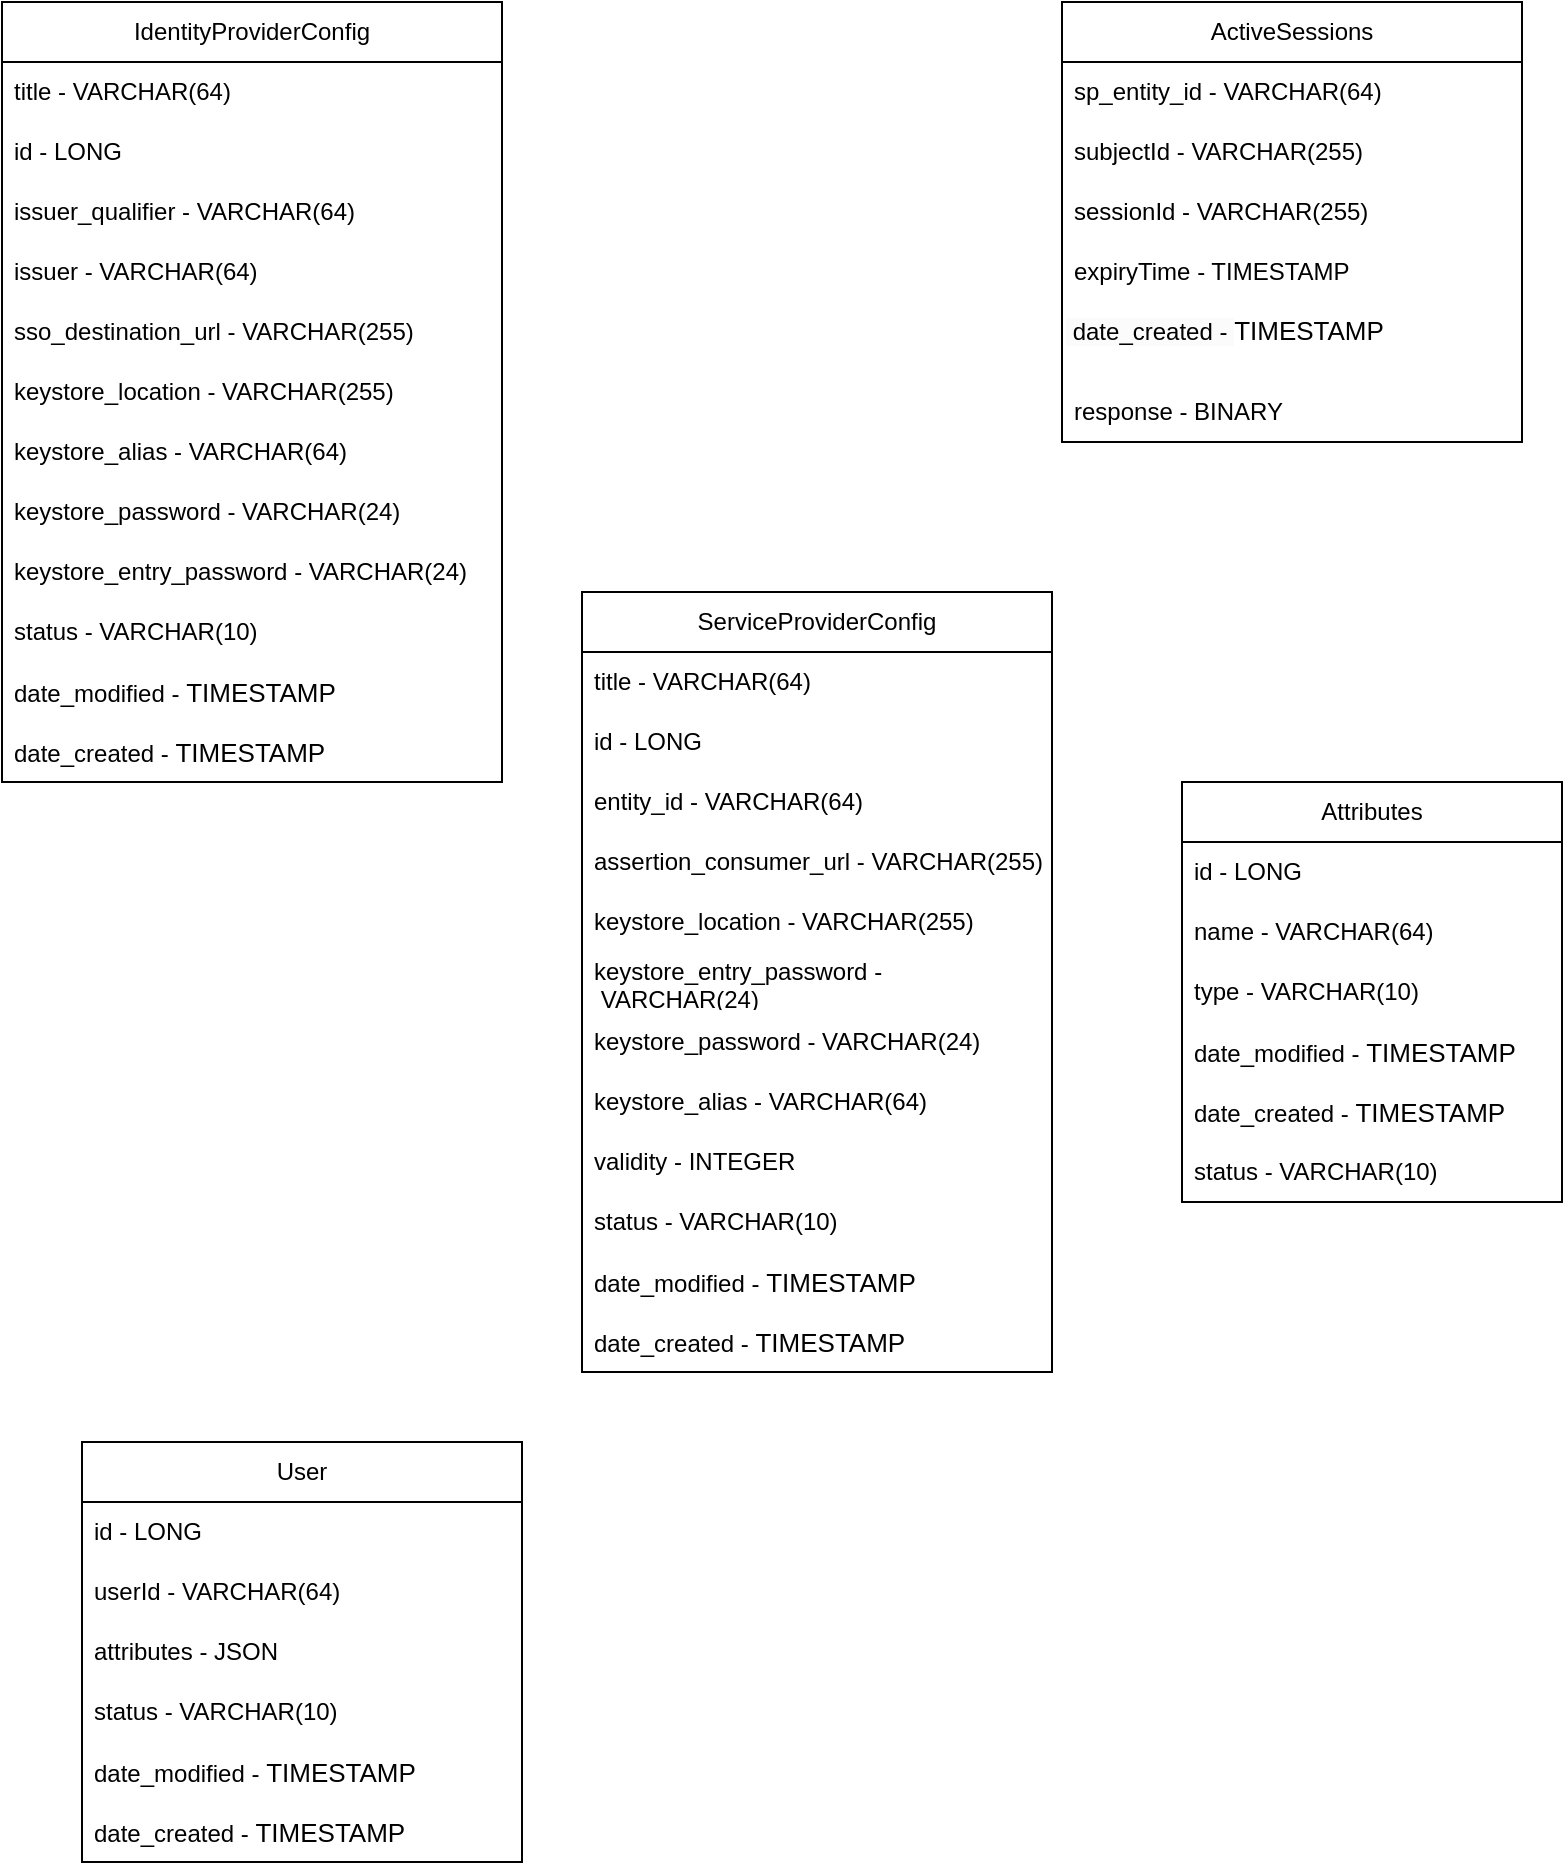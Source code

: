 <mxfile version="24.4.4" type="github">
  <diagram name="Page-1" id="2YBvvXClWsGukQMizWep">
    <mxGraphModel dx="876" dy="486" grid="1" gridSize="10" guides="1" tooltips="1" connect="1" arrows="1" fold="1" page="1" pageScale="1" pageWidth="850" pageHeight="1100" math="0" shadow="0">
      <root>
        <mxCell id="0" />
        <mxCell id="1" parent="0" />
        <mxCell id="p8NNw1cGVKf0BuAZIXrs-1" value="IdentityProviderConfig" style="swimlane;fontStyle=0;childLayout=stackLayout;horizontal=1;startSize=30;horizontalStack=0;resizeParent=1;resizeParentMax=0;resizeLast=0;collapsible=1;marginBottom=0;whiteSpace=wrap;html=1;" parent="1" vertex="1">
          <mxGeometry x="40" y="60" width="250" height="390" as="geometry" />
        </mxCell>
        <mxCell id="p8NNw1cGVKf0BuAZIXrs-16" value="title -&amp;nbsp;VARCHAR(64)" style="text;strokeColor=none;fillColor=none;align=left;verticalAlign=middle;spacingLeft=4;spacingRight=4;overflow=hidden;points=[[0,0.5],[1,0.5]];portConstraint=eastwest;rotatable=0;whiteSpace=wrap;html=1;" parent="p8NNw1cGVKf0BuAZIXrs-1" vertex="1">
          <mxGeometry y="30" width="250" height="30" as="geometry" />
        </mxCell>
        <mxCell id="p8NNw1cGVKf0BuAZIXrs-26" value="id - LONG" style="text;strokeColor=none;fillColor=none;align=left;verticalAlign=middle;spacingLeft=4;spacingRight=4;overflow=hidden;points=[[0,0.5],[1,0.5]];portConstraint=eastwest;rotatable=0;whiteSpace=wrap;html=1;" parent="p8NNw1cGVKf0BuAZIXrs-1" vertex="1">
          <mxGeometry y="60" width="250" height="30" as="geometry" />
        </mxCell>
        <mxCell id="p8NNw1cGVKf0BuAZIXrs-2" value="issuer_qualifier&amp;nbsp;-&amp;nbsp;VARCHAR(64)" style="text;strokeColor=none;fillColor=none;align=left;verticalAlign=middle;spacingLeft=4;spacingRight=4;overflow=hidden;points=[[0,0.5],[1,0.5]];portConstraint=eastwest;rotatable=0;whiteSpace=wrap;html=1;" parent="p8NNw1cGVKf0BuAZIXrs-1" vertex="1">
          <mxGeometry y="90" width="250" height="30" as="geometry" />
        </mxCell>
        <mxCell id="p8NNw1cGVKf0BuAZIXrs-3" value="issuer&amp;nbsp;-&amp;nbsp;VARCHAR(64)" style="text;strokeColor=none;fillColor=none;align=left;verticalAlign=middle;spacingLeft=4;spacingRight=4;overflow=hidden;points=[[0,0.5],[1,0.5]];portConstraint=eastwest;rotatable=0;whiteSpace=wrap;html=1;" parent="p8NNw1cGVKf0BuAZIXrs-1" vertex="1">
          <mxGeometry y="120" width="250" height="30" as="geometry" />
        </mxCell>
        <mxCell id="p8NNw1cGVKf0BuAZIXrs-4" value="sso_destination_url&amp;nbsp;-&amp;nbsp;VARCHAR(255)" style="text;strokeColor=none;fillColor=none;align=left;verticalAlign=middle;spacingLeft=4;spacingRight=4;overflow=hidden;points=[[0,0.5],[1,0.5]];portConstraint=eastwest;rotatable=0;whiteSpace=wrap;html=1;" parent="p8NNw1cGVKf0BuAZIXrs-1" vertex="1">
          <mxGeometry y="150" width="250" height="30" as="geometry" />
        </mxCell>
        <mxCell id="p8NNw1cGVKf0BuAZIXrs-15" value="keystore_location&amp;nbsp;-&amp;nbsp;VARCHAR(255)" style="text;strokeColor=none;fillColor=none;align=left;verticalAlign=middle;spacingLeft=4;spacingRight=4;overflow=hidden;points=[[0,0.5],[1,0.5]];portConstraint=eastwest;rotatable=0;whiteSpace=wrap;html=1;" parent="p8NNw1cGVKf0BuAZIXrs-1" vertex="1">
          <mxGeometry y="180" width="250" height="30" as="geometry" />
        </mxCell>
        <mxCell id="p8NNw1cGVKf0BuAZIXrs-19" value="keystore_alias&amp;nbsp;-&amp;nbsp;VARCHAR(64)" style="text;strokeColor=none;fillColor=none;align=left;verticalAlign=middle;spacingLeft=4;spacingRight=4;overflow=hidden;points=[[0,0.5],[1,0.5]];portConstraint=eastwest;rotatable=0;whiteSpace=wrap;html=1;" parent="p8NNw1cGVKf0BuAZIXrs-1" vertex="1">
          <mxGeometry y="210" width="250" height="30" as="geometry" />
        </mxCell>
        <mxCell id="p8NNw1cGVKf0BuAZIXrs-20" value="keystore_password&amp;nbsp;-&amp;nbsp;VARCHAR(24)" style="text;strokeColor=none;fillColor=none;align=left;verticalAlign=middle;spacingLeft=4;spacingRight=4;overflow=hidden;points=[[0,0.5],[1,0.5]];portConstraint=eastwest;rotatable=0;whiteSpace=wrap;html=1;" parent="p8NNw1cGVKf0BuAZIXrs-1" vertex="1">
          <mxGeometry y="240" width="250" height="30" as="geometry" />
        </mxCell>
        <mxCell id="p8NNw1cGVKf0BuAZIXrs-21" value="keystore_entry_password&amp;nbsp;-&amp;nbsp;VARCHAR(24)" style="text;strokeColor=none;fillColor=none;align=left;verticalAlign=middle;spacingLeft=4;spacingRight=4;overflow=hidden;points=[[0,0.5],[1,0.5]];portConstraint=eastwest;rotatable=0;whiteSpace=wrap;html=1;" parent="p8NNw1cGVKf0BuAZIXrs-1" vertex="1">
          <mxGeometry y="270" width="250" height="30" as="geometry" />
        </mxCell>
        <mxCell id="p8NNw1cGVKf0BuAZIXrs-29" value="status&amp;nbsp;-&amp;nbsp;VARCHAR(10)" style="text;strokeColor=none;fillColor=none;align=left;verticalAlign=middle;spacingLeft=4;spacingRight=4;overflow=hidden;points=[[0,0.5],[1,0.5]];portConstraint=eastwest;rotatable=0;whiteSpace=wrap;html=1;" parent="p8NNw1cGVKf0BuAZIXrs-1" vertex="1">
          <mxGeometry y="300" width="250" height="30" as="geometry" />
        </mxCell>
        <mxCell id="p8NNw1cGVKf0BuAZIXrs-31" value="date_modified -&amp;nbsp;&lt;span style=&quot;font-family: Arial, sans-serif; font-size: 13px; background-color: rgb(255, 255, 255);&quot;&gt;TIMESTAMP&lt;/span&gt;" style="text;strokeColor=none;fillColor=none;align=left;verticalAlign=middle;spacingLeft=4;spacingRight=4;overflow=hidden;points=[[0,0.5],[1,0.5]];portConstraint=eastwest;rotatable=0;whiteSpace=wrap;html=1;" parent="p8NNw1cGVKf0BuAZIXrs-1" vertex="1">
          <mxGeometry y="330" width="250" height="30" as="geometry" />
        </mxCell>
        <mxCell id="p8NNw1cGVKf0BuAZIXrs-30" value="date_created -&amp;nbsp;&lt;span style=&quot;font-family: Arial, sans-serif; font-size: 13px; background-color: rgb(255, 255, 255);&quot;&gt;TIMESTAMP&lt;/span&gt;" style="text;strokeColor=none;fillColor=none;align=left;verticalAlign=middle;spacingLeft=4;spacingRight=4;overflow=hidden;points=[[0,0.5],[1,0.5]];portConstraint=eastwest;rotatable=0;whiteSpace=wrap;html=1;" parent="p8NNw1cGVKf0BuAZIXrs-1" vertex="1">
          <mxGeometry y="360" width="250" height="30" as="geometry" />
        </mxCell>
        <mxCell id="p8NNw1cGVKf0BuAZIXrs-5" value="ServiceProviderConfig" style="swimlane;fontStyle=0;childLayout=stackLayout;horizontal=1;startSize=30;horizontalStack=0;resizeParent=1;resizeParentMax=0;resizeLast=0;collapsible=1;marginBottom=0;whiteSpace=wrap;html=1;" parent="1" vertex="1">
          <mxGeometry x="330" y="355" width="235" height="390" as="geometry" />
        </mxCell>
        <mxCell id="p8NNw1cGVKf0BuAZIXrs-27" value="title - VARCHAR(64)" style="text;strokeColor=none;fillColor=none;align=left;verticalAlign=middle;spacingLeft=4;spacingRight=4;overflow=hidden;points=[[0,0.5],[1,0.5]];portConstraint=eastwest;rotatable=0;whiteSpace=wrap;html=1;" parent="p8NNw1cGVKf0BuAZIXrs-5" vertex="1">
          <mxGeometry y="30" width="235" height="30" as="geometry" />
        </mxCell>
        <mxCell id="p8NNw1cGVKf0BuAZIXrs-28" value="id - LONG" style="text;strokeColor=none;fillColor=none;align=left;verticalAlign=middle;spacingLeft=4;spacingRight=4;overflow=hidden;points=[[0,0.5],[1,0.5]];portConstraint=eastwest;rotatable=0;whiteSpace=wrap;html=1;" parent="p8NNw1cGVKf0BuAZIXrs-5" vertex="1">
          <mxGeometry y="60" width="235" height="30" as="geometry" />
        </mxCell>
        <mxCell id="p8NNw1cGVKf0BuAZIXrs-6" value="entity_id - VARCHAR(64)" style="text;strokeColor=none;fillColor=none;align=left;verticalAlign=middle;spacingLeft=4;spacingRight=4;overflow=hidden;points=[[0,0.5],[1,0.5]];portConstraint=eastwest;rotatable=0;whiteSpace=wrap;html=1;" parent="p8NNw1cGVKf0BuAZIXrs-5" vertex="1">
          <mxGeometry y="90" width="235" height="30" as="geometry" />
        </mxCell>
        <mxCell id="p8NNw1cGVKf0BuAZIXrs-7" value="assertion_consumer_url&amp;nbsp;-&amp;nbsp;VARCHAR(255)" style="text;strokeColor=none;fillColor=none;align=left;verticalAlign=middle;spacingLeft=4;spacingRight=4;overflow=hidden;points=[[0,0.5],[1,0.5]];portConstraint=eastwest;rotatable=0;whiteSpace=wrap;html=1;" parent="p8NNw1cGVKf0BuAZIXrs-5" vertex="1">
          <mxGeometry y="120" width="235" height="30" as="geometry" />
        </mxCell>
        <mxCell id="p8NNw1cGVKf0BuAZIXrs-22" value="keystore_location&amp;nbsp;-&amp;nbsp;VARCHAR(255)" style="text;strokeColor=none;fillColor=none;align=left;verticalAlign=middle;spacingLeft=4;spacingRight=4;overflow=hidden;points=[[0,0.5],[1,0.5]];portConstraint=eastwest;rotatable=0;whiteSpace=wrap;html=1;" parent="p8NNw1cGVKf0BuAZIXrs-5" vertex="1">
          <mxGeometry y="150" width="235" height="30" as="geometry" />
        </mxCell>
        <mxCell id="p8NNw1cGVKf0BuAZIXrs-25" value="keystore_entry_password&amp;nbsp;-&amp;nbsp;VARCHAR(24)" style="text;strokeColor=none;fillColor=none;align=left;verticalAlign=middle;spacingLeft=4;spacingRight=4;overflow=hidden;points=[[0,0.5],[1,0.5]];portConstraint=eastwest;rotatable=0;whiteSpace=wrap;html=1;" parent="p8NNw1cGVKf0BuAZIXrs-5" vertex="1">
          <mxGeometry y="180" width="235" height="30" as="geometry" />
        </mxCell>
        <mxCell id="p8NNw1cGVKf0BuAZIXrs-24" value="keystore_password&amp;nbsp;-&amp;nbsp;VARCHAR(24)" style="text;strokeColor=none;fillColor=none;align=left;verticalAlign=middle;spacingLeft=4;spacingRight=4;overflow=hidden;points=[[0,0.5],[1,0.5]];portConstraint=eastwest;rotatable=0;whiteSpace=wrap;html=1;" parent="p8NNw1cGVKf0BuAZIXrs-5" vertex="1">
          <mxGeometry y="210" width="235" height="30" as="geometry" />
        </mxCell>
        <mxCell id="p8NNw1cGVKf0BuAZIXrs-23" value="keystore_alias&amp;nbsp;-&amp;nbsp;VARCHAR(64)" style="text;strokeColor=none;fillColor=none;align=left;verticalAlign=middle;spacingLeft=4;spacingRight=4;overflow=hidden;points=[[0,0.5],[1,0.5]];portConstraint=eastwest;rotatable=0;whiteSpace=wrap;html=1;" parent="p8NNw1cGVKf0BuAZIXrs-5" vertex="1">
          <mxGeometry y="240" width="235" height="30" as="geometry" />
        </mxCell>
        <mxCell id="p8NNw1cGVKf0BuAZIXrs-56" value="validity - INTEGER" style="text;strokeColor=none;fillColor=none;align=left;verticalAlign=middle;spacingLeft=4;spacingRight=4;overflow=hidden;points=[[0,0.5],[1,0.5]];portConstraint=eastwest;rotatable=0;whiteSpace=wrap;html=1;" parent="p8NNw1cGVKf0BuAZIXrs-5" vertex="1">
          <mxGeometry y="270" width="235" height="30" as="geometry" />
        </mxCell>
        <mxCell id="p8NNw1cGVKf0BuAZIXrs-32" value="status - VARCHAR(10)" style="text;strokeColor=none;fillColor=none;align=left;verticalAlign=middle;spacingLeft=4;spacingRight=4;overflow=hidden;points=[[0,0.5],[1,0.5]];portConstraint=eastwest;rotatable=0;whiteSpace=wrap;html=1;" parent="p8NNw1cGVKf0BuAZIXrs-5" vertex="1">
          <mxGeometry y="300" width="235" height="30" as="geometry" />
        </mxCell>
        <mxCell id="p8NNw1cGVKf0BuAZIXrs-34" value="date_modified&amp;nbsp;-&amp;nbsp;&lt;span style=&quot;font-family: Arial, sans-serif; font-size: 13px; background-color: rgb(255, 255, 255);&quot;&gt;TIMESTAMP&lt;/span&gt;" style="text;strokeColor=none;fillColor=none;align=left;verticalAlign=middle;spacingLeft=4;spacingRight=4;overflow=hidden;points=[[0,0.5],[1,0.5]];portConstraint=eastwest;rotatable=0;whiteSpace=wrap;html=1;" parent="p8NNw1cGVKf0BuAZIXrs-5" vertex="1">
          <mxGeometry y="330" width="235" height="30" as="geometry" />
        </mxCell>
        <mxCell id="p8NNw1cGVKf0BuAZIXrs-33" value="date_created&amp;nbsp;-&amp;nbsp;&lt;span style=&quot;font-family: Arial, sans-serif; font-size: 13px; background-color: rgb(255, 255, 255);&quot;&gt;TIMESTAMP&lt;/span&gt;" style="text;strokeColor=none;fillColor=none;align=left;verticalAlign=middle;spacingLeft=4;spacingRight=4;overflow=hidden;points=[[0,0.5],[1,0.5]];portConstraint=eastwest;rotatable=0;whiteSpace=wrap;html=1;" parent="p8NNw1cGVKf0BuAZIXrs-5" vertex="1">
          <mxGeometry y="360" width="235" height="30" as="geometry" />
        </mxCell>
        <mxCell id="p8NNw1cGVKf0BuAZIXrs-9" value="ActiveSessions" style="swimlane;fontStyle=0;childLayout=stackLayout;horizontal=1;startSize=30;horizontalStack=0;resizeParent=1;resizeParentMax=0;resizeLast=0;collapsible=1;marginBottom=0;whiteSpace=wrap;html=1;" parent="1" vertex="1">
          <mxGeometry x="570" y="60" width="230" height="220" as="geometry" />
        </mxCell>
        <mxCell id="p8NNw1cGVKf0BuAZIXrs-57" value="sp_entity_id - VARCHAR(64)" style="text;strokeColor=none;fillColor=none;align=left;verticalAlign=middle;spacingLeft=4;spacingRight=4;overflow=hidden;points=[[0,0.5],[1,0.5]];portConstraint=eastwest;rotatable=0;whiteSpace=wrap;html=1;" parent="p8NNw1cGVKf0BuAZIXrs-9" vertex="1">
          <mxGeometry y="30" width="230" height="30" as="geometry" />
        </mxCell>
        <mxCell id="p8NNw1cGVKf0BuAZIXrs-10" value="subjectId - VARCHAR(255)" style="text;strokeColor=none;fillColor=none;align=left;verticalAlign=middle;spacingLeft=4;spacingRight=4;overflow=hidden;points=[[0,0.5],[1,0.5]];portConstraint=eastwest;rotatable=0;whiteSpace=wrap;html=1;" parent="p8NNw1cGVKf0BuAZIXrs-9" vertex="1">
          <mxGeometry y="60" width="230" height="30" as="geometry" />
        </mxCell>
        <mxCell id="p8NNw1cGVKf0BuAZIXrs-11" value="sessionId&amp;nbsp;- VARCHAR(255)" style="text;strokeColor=none;fillColor=none;align=left;verticalAlign=middle;spacingLeft=4;spacingRight=4;overflow=hidden;points=[[0,0.5],[1,0.5]];portConstraint=eastwest;rotatable=0;whiteSpace=wrap;html=1;" parent="p8NNw1cGVKf0BuAZIXrs-9" vertex="1">
          <mxGeometry y="90" width="230" height="30" as="geometry" />
        </mxCell>
        <mxCell id="p8NNw1cGVKf0BuAZIXrs-55" value="expiryTime - TIMESTAMP" style="text;strokeColor=none;fillColor=none;align=left;verticalAlign=middle;spacingLeft=4;spacingRight=4;overflow=hidden;points=[[0,0.5],[1,0.5]];portConstraint=eastwest;rotatable=0;whiteSpace=wrap;html=1;" parent="p8NNw1cGVKf0BuAZIXrs-9" vertex="1">
          <mxGeometry y="120" width="230" height="30" as="geometry" />
        </mxCell>
        <mxCell id="yO7oqys393Oc0zncBndx-1" value="&lt;span style=&quot;color: rgb(0, 0, 0); font-family: Helvetica; font-size: 12px; font-style: normal; font-variant-ligatures: normal; font-variant-caps: normal; font-weight: 400; letter-spacing: normal; orphans: 2; text-align: left; text-indent: 0px; text-transform: none; widows: 2; word-spacing: 0px; -webkit-text-stroke-width: 0px; white-space: normal; background-color: rgb(251, 251, 251); text-decoration-thickness: initial; text-decoration-style: initial; text-decoration-color: initial; display: inline !important; float: none;&quot;&gt;&amp;nbsp;date_created&amp;nbsp;-&amp;nbsp;&lt;/span&gt;&lt;span style=&quot;forced-color-adjust: none; color: rgb(0, 0, 0); font-style: normal; font-variant-ligatures: normal; font-variant-caps: normal; font-weight: 400; letter-spacing: normal; orphans: 2; text-align: left; text-indent: 0px; text-transform: none; widows: 2; word-spacing: 0px; -webkit-text-stroke-width: 0px; white-space: normal; text-decoration-thickness: initial; text-decoration-style: initial; text-decoration-color: initial; font-family: Arial, sans-serif; font-size: 13px; background-color: rgb(255, 255, 255);&quot;&gt;TIMESTAMP&lt;/span&gt;" style="text;whiteSpace=wrap;html=1;" vertex="1" parent="p8NNw1cGVKf0BuAZIXrs-9">
          <mxGeometry y="150" width="230" height="40" as="geometry" />
        </mxCell>
        <mxCell id="p8NNw1cGVKf0BuAZIXrs-12" value="response - BINARY" style="text;strokeColor=none;fillColor=none;align=left;verticalAlign=middle;spacingLeft=4;spacingRight=4;overflow=hidden;points=[[0,0.5],[1,0.5]];portConstraint=eastwest;rotatable=0;whiteSpace=wrap;html=1;" parent="p8NNw1cGVKf0BuAZIXrs-9" vertex="1">
          <mxGeometry y="190" width="230" height="30" as="geometry" />
        </mxCell>
        <mxCell id="p8NNw1cGVKf0BuAZIXrs-39" value="User" style="swimlane;fontStyle=0;childLayout=stackLayout;horizontal=1;startSize=30;horizontalStack=0;resizeParent=1;resizeParentMax=0;resizeLast=0;collapsible=1;marginBottom=0;whiteSpace=wrap;html=1;" parent="1" vertex="1">
          <mxGeometry x="80" y="780" width="220" height="210" as="geometry" />
        </mxCell>
        <mxCell id="p8NNw1cGVKf0BuAZIXrs-53" value="id - LONG" style="text;strokeColor=none;fillColor=none;align=left;verticalAlign=middle;spacingLeft=4;spacingRight=4;overflow=hidden;points=[[0,0.5],[1,0.5]];portConstraint=eastwest;rotatable=0;whiteSpace=wrap;html=1;" parent="p8NNw1cGVKf0BuAZIXrs-39" vertex="1">
          <mxGeometry y="30" width="220" height="30" as="geometry" />
        </mxCell>
        <mxCell id="p8NNw1cGVKf0BuAZIXrs-40" value="userId - VARCHAR(64)" style="text;strokeColor=none;fillColor=none;align=left;verticalAlign=middle;spacingLeft=4;spacingRight=4;overflow=hidden;points=[[0,0.5],[1,0.5]];portConstraint=eastwest;rotatable=0;whiteSpace=wrap;html=1;" parent="p8NNw1cGVKf0BuAZIXrs-39" vertex="1">
          <mxGeometry y="60" width="220" height="30" as="geometry" />
        </mxCell>
        <mxCell id="p8NNw1cGVKf0BuAZIXrs-41" value="attributes - JSON" style="text;strokeColor=none;fillColor=none;align=left;verticalAlign=middle;spacingLeft=4;spacingRight=4;overflow=hidden;points=[[0,0.5],[1,0.5]];portConstraint=eastwest;rotatable=0;whiteSpace=wrap;html=1;" parent="p8NNw1cGVKf0BuAZIXrs-39" vertex="1">
          <mxGeometry y="90" width="220" height="30" as="geometry" />
        </mxCell>
        <mxCell id="p8NNw1cGVKf0BuAZIXrs-50" value="status - VARCHAR(10)" style="text;strokeColor=none;fillColor=none;align=left;verticalAlign=middle;spacingLeft=4;spacingRight=4;overflow=hidden;points=[[0,0.5],[1,0.5]];portConstraint=eastwest;rotatable=0;whiteSpace=wrap;html=1;" parent="p8NNw1cGVKf0BuAZIXrs-39" vertex="1">
          <mxGeometry y="120" width="220" height="30" as="geometry" />
        </mxCell>
        <mxCell id="p8NNw1cGVKf0BuAZIXrs-52" value="date_modified&amp;nbsp;-&amp;nbsp;&lt;span style=&quot;font-family: Arial, sans-serif; font-size: 13px; background-color: rgb(255, 255, 255);&quot;&gt;TIMESTAMP&lt;/span&gt;" style="text;strokeColor=none;fillColor=none;align=left;verticalAlign=middle;spacingLeft=4;spacingRight=4;overflow=hidden;points=[[0,0.5],[1,0.5]];portConstraint=eastwest;rotatable=0;whiteSpace=wrap;html=1;" parent="p8NNw1cGVKf0BuAZIXrs-39" vertex="1">
          <mxGeometry y="150" width="220" height="30" as="geometry" />
        </mxCell>
        <mxCell id="p8NNw1cGVKf0BuAZIXrs-51" value="date_created&amp;nbsp;-&amp;nbsp;&lt;span style=&quot;font-family: Arial, sans-serif; font-size: 13px; background-color: rgb(255, 255, 255);&quot;&gt;TIMESTAMP&lt;/span&gt;" style="text;strokeColor=none;fillColor=none;align=left;verticalAlign=middle;spacingLeft=4;spacingRight=4;overflow=hidden;points=[[0,0.5],[1,0.5]];portConstraint=eastwest;rotatable=0;whiteSpace=wrap;html=1;" parent="p8NNw1cGVKf0BuAZIXrs-39" vertex="1">
          <mxGeometry y="180" width="220" height="30" as="geometry" />
        </mxCell>
        <mxCell id="p8NNw1cGVKf0BuAZIXrs-43" value="Attributes" style="swimlane;fontStyle=0;childLayout=stackLayout;horizontal=1;startSize=30;horizontalStack=0;resizeParent=1;resizeParentMax=0;resizeLast=0;collapsible=1;marginBottom=0;whiteSpace=wrap;html=1;" parent="1" vertex="1">
          <mxGeometry x="630" y="450" width="190" height="210" as="geometry" />
        </mxCell>
        <mxCell id="p8NNw1cGVKf0BuAZIXrs-44" value="id - LONG" style="text;strokeColor=none;fillColor=none;align=left;verticalAlign=middle;spacingLeft=4;spacingRight=4;overflow=hidden;points=[[0,0.5],[1,0.5]];portConstraint=eastwest;rotatable=0;whiteSpace=wrap;html=1;" parent="p8NNw1cGVKf0BuAZIXrs-43" vertex="1">
          <mxGeometry y="30" width="190" height="30" as="geometry" />
        </mxCell>
        <mxCell id="p8NNw1cGVKf0BuAZIXrs-45" value="name - VARCHAR(64)" style="text;strokeColor=none;fillColor=none;align=left;verticalAlign=middle;spacingLeft=4;spacingRight=4;overflow=hidden;points=[[0,0.5],[1,0.5]];portConstraint=eastwest;rotatable=0;whiteSpace=wrap;html=1;" parent="p8NNw1cGVKf0BuAZIXrs-43" vertex="1">
          <mxGeometry y="60" width="190" height="30" as="geometry" />
        </mxCell>
        <mxCell id="p8NNw1cGVKf0BuAZIXrs-54" value="type -&amp;nbsp;VARCHAR(10)" style="text;strokeColor=none;fillColor=none;align=left;verticalAlign=middle;spacingLeft=4;spacingRight=4;overflow=hidden;points=[[0,0.5],[1,0.5]];portConstraint=eastwest;rotatable=0;whiteSpace=wrap;html=1;" parent="p8NNw1cGVKf0BuAZIXrs-43" vertex="1">
          <mxGeometry y="90" width="190" height="30" as="geometry" />
        </mxCell>
        <mxCell id="p8NNw1cGVKf0BuAZIXrs-49" value="date_modified&amp;nbsp;-&amp;nbsp;&lt;span style=&quot;font-family: Arial, sans-serif; font-size: 13px; background-color: rgb(255, 255, 255);&quot;&gt;TIMESTAMP&lt;/span&gt;" style="text;strokeColor=none;fillColor=none;align=left;verticalAlign=middle;spacingLeft=4;spacingRight=4;overflow=hidden;points=[[0,0.5],[1,0.5]];portConstraint=eastwest;rotatable=0;whiteSpace=wrap;html=1;" parent="p8NNw1cGVKf0BuAZIXrs-43" vertex="1">
          <mxGeometry y="120" width="190" height="30" as="geometry" />
        </mxCell>
        <mxCell id="p8NNw1cGVKf0BuAZIXrs-48" value="date_created&amp;nbsp;-&amp;nbsp;&lt;span style=&quot;font-family: Arial, sans-serif; font-size: 13px; background-color: rgb(255, 255, 255);&quot;&gt;TIMESTAMP&lt;/span&gt;" style="text;strokeColor=none;fillColor=none;align=left;verticalAlign=middle;spacingLeft=4;spacingRight=4;overflow=hidden;points=[[0,0.5],[1,0.5]];portConstraint=eastwest;rotatable=0;whiteSpace=wrap;html=1;" parent="p8NNw1cGVKf0BuAZIXrs-43" vertex="1">
          <mxGeometry y="150" width="190" height="30" as="geometry" />
        </mxCell>
        <mxCell id="p8NNw1cGVKf0BuAZIXrs-47" value="status&amp;nbsp;-&amp;nbsp;VARCHAR(10)" style="text;strokeColor=none;fillColor=none;align=left;verticalAlign=middle;spacingLeft=4;spacingRight=4;overflow=hidden;points=[[0,0.5],[1,0.5]];portConstraint=eastwest;rotatable=0;whiteSpace=wrap;html=1;" parent="p8NNw1cGVKf0BuAZIXrs-43" vertex="1">
          <mxGeometry y="180" width="190" height="30" as="geometry" />
        </mxCell>
      </root>
    </mxGraphModel>
  </diagram>
</mxfile>
